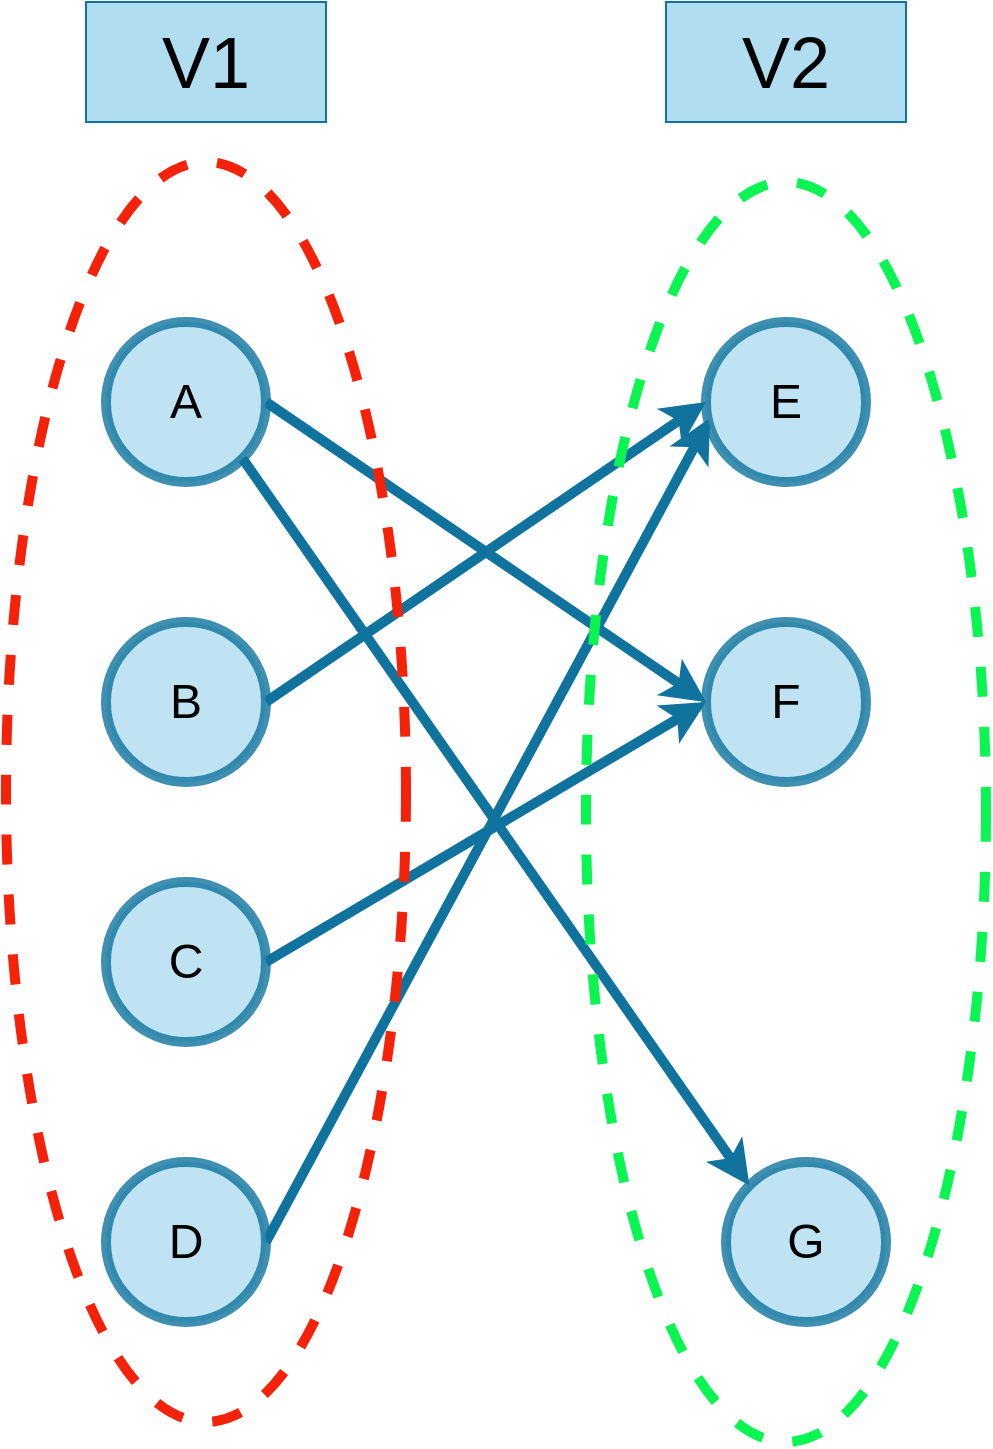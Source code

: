 <mxfile version="21.3.2" type="github">
  <diagram name="第 1 页" id="7qj_PGwSNdBkG8h7UcVy">
    <mxGraphModel dx="1379" dy="1965" grid="1" gridSize="10" guides="1" tooltips="1" connect="1" arrows="1" fold="1" page="1" pageScale="1" pageWidth="827" pageHeight="1169" math="0" shadow="0">
      <root>
        <mxCell id="0" />
        <mxCell id="1" parent="0" />
        <mxCell id="nXK8JX7OWBSK3Imfuno4-12" style="rounded=0;orthogonalLoop=1;jettySize=auto;html=1;exitX=1;exitY=0.5;exitDx=0;exitDy=0;entryX=0;entryY=0.5;entryDx=0;entryDy=0;strokeWidth=5;fillColor=#b1ddf0;strokeColor=#10739e;" edge="1" parent="1" source="nXK8JX7OWBSK3Imfuno4-1" target="nXK8JX7OWBSK3Imfuno4-6">
          <mxGeometry relative="1" as="geometry" />
        </mxCell>
        <mxCell id="nXK8JX7OWBSK3Imfuno4-1" value="&lt;font style=&quot;font-size: 24px;&quot;&gt;C&lt;/font&gt;" style="ellipse;whiteSpace=wrap;html=1;aspect=fixed;strokeWidth=5;strokeColor=#10739e;shadow=0;opacity=80;snapToPoint=1;fixDash=0;metaEdit=0;backgroundOutline=0;fillColor=#b1ddf0;" vertex="1" parent="1">
          <mxGeometry x="130" y="420" width="80" height="80" as="geometry" />
        </mxCell>
        <mxCell id="nXK8JX7OWBSK3Imfuno4-9" style="rounded=0;orthogonalLoop=1;jettySize=auto;html=1;exitX=1;exitY=1;exitDx=0;exitDy=0;entryX=0;entryY=0;entryDx=0;entryDy=0;strokeWidth=5;fillColor=#b1ddf0;strokeColor=#10739e;" edge="1" parent="1" source="nXK8JX7OWBSK3Imfuno4-2" target="nXK8JX7OWBSK3Imfuno4-4">
          <mxGeometry relative="1" as="geometry" />
        </mxCell>
        <mxCell id="nXK8JX7OWBSK3Imfuno4-10" style="rounded=0;orthogonalLoop=1;jettySize=auto;html=1;exitX=1;exitY=0.5;exitDx=0;exitDy=0;entryX=0;entryY=0.5;entryDx=0;entryDy=0;strokeWidth=5;fillColor=#b1ddf0;strokeColor=#10739e;" edge="1" parent="1" source="nXK8JX7OWBSK3Imfuno4-2" target="nXK8JX7OWBSK3Imfuno4-6">
          <mxGeometry relative="1" as="geometry" />
        </mxCell>
        <mxCell id="nXK8JX7OWBSK3Imfuno4-2" value="&lt;font style=&quot;font-size: 24px;&quot;&gt;A&lt;/font&gt;" style="ellipse;whiteSpace=wrap;html=1;aspect=fixed;strokeWidth=5;strokeColor=#10739e;shadow=0;opacity=80;snapToPoint=1;fixDash=0;metaEdit=0;backgroundOutline=0;fillColor=#b1ddf0;" vertex="1" parent="1">
          <mxGeometry x="130" y="140" width="80" height="80" as="geometry" />
        </mxCell>
        <mxCell id="nXK8JX7OWBSK3Imfuno4-11" style="rounded=0;orthogonalLoop=1;jettySize=auto;html=1;exitX=1;exitY=0.5;exitDx=0;exitDy=0;entryX=0;entryY=0.5;entryDx=0;entryDy=0;strokeWidth=5;fillColor=#b1ddf0;strokeColor=#10739e;" edge="1" parent="1" source="nXK8JX7OWBSK3Imfuno4-3" target="nXK8JX7OWBSK3Imfuno4-7">
          <mxGeometry relative="1" as="geometry" />
        </mxCell>
        <mxCell id="nXK8JX7OWBSK3Imfuno4-3" value="&lt;font style=&quot;font-size: 24px;&quot;&gt;B&lt;/font&gt;" style="ellipse;whiteSpace=wrap;html=1;aspect=fixed;strokeWidth=5;strokeColor=#10739e;shadow=0;opacity=80;snapToPoint=1;fixDash=0;metaEdit=0;backgroundOutline=0;fillColor=#b1ddf0;" vertex="1" parent="1">
          <mxGeometry x="130" y="290" width="80" height="80" as="geometry" />
        </mxCell>
        <mxCell id="nXK8JX7OWBSK3Imfuno4-4" value="&lt;font style=&quot;font-size: 24px;&quot;&gt;G&lt;/font&gt;" style="ellipse;whiteSpace=wrap;html=1;aspect=fixed;strokeWidth=5;strokeColor=#10739e;shadow=0;opacity=80;snapToPoint=1;fixDash=0;metaEdit=0;backgroundOutline=0;fillColor=#b1ddf0;" vertex="1" parent="1">
          <mxGeometry x="440" y="560" width="80" height="80" as="geometry" />
        </mxCell>
        <mxCell id="nXK8JX7OWBSK3Imfuno4-13" style="rounded=0;orthogonalLoop=1;jettySize=auto;html=1;exitX=1;exitY=0.5;exitDx=0;exitDy=0;entryX=0.025;entryY=0.6;entryDx=0;entryDy=0;entryPerimeter=0;strokeWidth=5;fillColor=#b1ddf0;strokeColor=#10739e;" edge="1" parent="1" source="nXK8JX7OWBSK3Imfuno4-5" target="nXK8JX7OWBSK3Imfuno4-7">
          <mxGeometry relative="1" as="geometry" />
        </mxCell>
        <mxCell id="nXK8JX7OWBSK3Imfuno4-5" value="&lt;font style=&quot;font-size: 24px;&quot;&gt;D&lt;/font&gt;" style="ellipse;whiteSpace=wrap;html=1;aspect=fixed;strokeWidth=5;strokeColor=#10739e;shadow=0;opacity=80;snapToPoint=1;fixDash=0;metaEdit=0;backgroundOutline=0;fillColor=#b1ddf0;" vertex="1" parent="1">
          <mxGeometry x="130" y="560" width="80" height="80" as="geometry" />
        </mxCell>
        <mxCell id="nXK8JX7OWBSK3Imfuno4-6" value="&lt;font style=&quot;font-size: 24px;&quot;&gt;F&lt;/font&gt;" style="ellipse;whiteSpace=wrap;html=1;aspect=fixed;strokeWidth=5;strokeColor=#10739e;shadow=0;opacity=80;snapToPoint=1;fixDash=0;metaEdit=0;backgroundOutline=0;fillColor=#b1ddf0;" vertex="1" parent="1">
          <mxGeometry x="430" y="290" width="80" height="80" as="geometry" />
        </mxCell>
        <mxCell id="nXK8JX7OWBSK3Imfuno4-7" value="&lt;font style=&quot;font-size: 24px;&quot;&gt;E&lt;/font&gt;" style="ellipse;whiteSpace=wrap;html=1;aspect=fixed;strokeWidth=5;strokeColor=#10739e;shadow=0;opacity=80;snapToPoint=1;fixDash=0;metaEdit=0;backgroundOutline=0;fillColor=#b1ddf0;" vertex="1" parent="1">
          <mxGeometry x="430" y="140" width="80" height="80" as="geometry" />
        </mxCell>
        <mxCell id="nXK8JX7OWBSK3Imfuno4-14" value="" style="ellipse;whiteSpace=wrap;html=1;fillColor=none;strokeColor=#f5220a;strokeWidth=5;dashed=1;" vertex="1" parent="1">
          <mxGeometry x="80" y="60" width="200" height="630" as="geometry" />
        </mxCell>
        <mxCell id="nXK8JX7OWBSK3Imfuno4-15" value="" style="ellipse;whiteSpace=wrap;html=1;fillColor=none;strokeColor=#0af551;strokeWidth=5;dashed=1;" vertex="1" parent="1">
          <mxGeometry x="370" y="70" width="200" height="630" as="geometry" />
        </mxCell>
        <mxCell id="nXK8JX7OWBSK3Imfuno4-16" value="&lt;font style=&quot;font-size: 36px;&quot;&gt;V1&lt;/font&gt;" style="rounded=0;whiteSpace=wrap;html=1;fillColor=#b1ddf0;strokeColor=#10739e;" vertex="1" parent="1">
          <mxGeometry x="120" y="-20" width="120" height="60" as="geometry" />
        </mxCell>
        <mxCell id="nXK8JX7OWBSK3Imfuno4-17" value="&lt;font style=&quot;font-size: 36px;&quot;&gt;V2&lt;/font&gt;" style="rounded=0;whiteSpace=wrap;html=1;fillColor=#b1ddf0;strokeColor=#10739e;" vertex="1" parent="1">
          <mxGeometry x="410" y="-20" width="120" height="60" as="geometry" />
        </mxCell>
      </root>
    </mxGraphModel>
  </diagram>
</mxfile>

